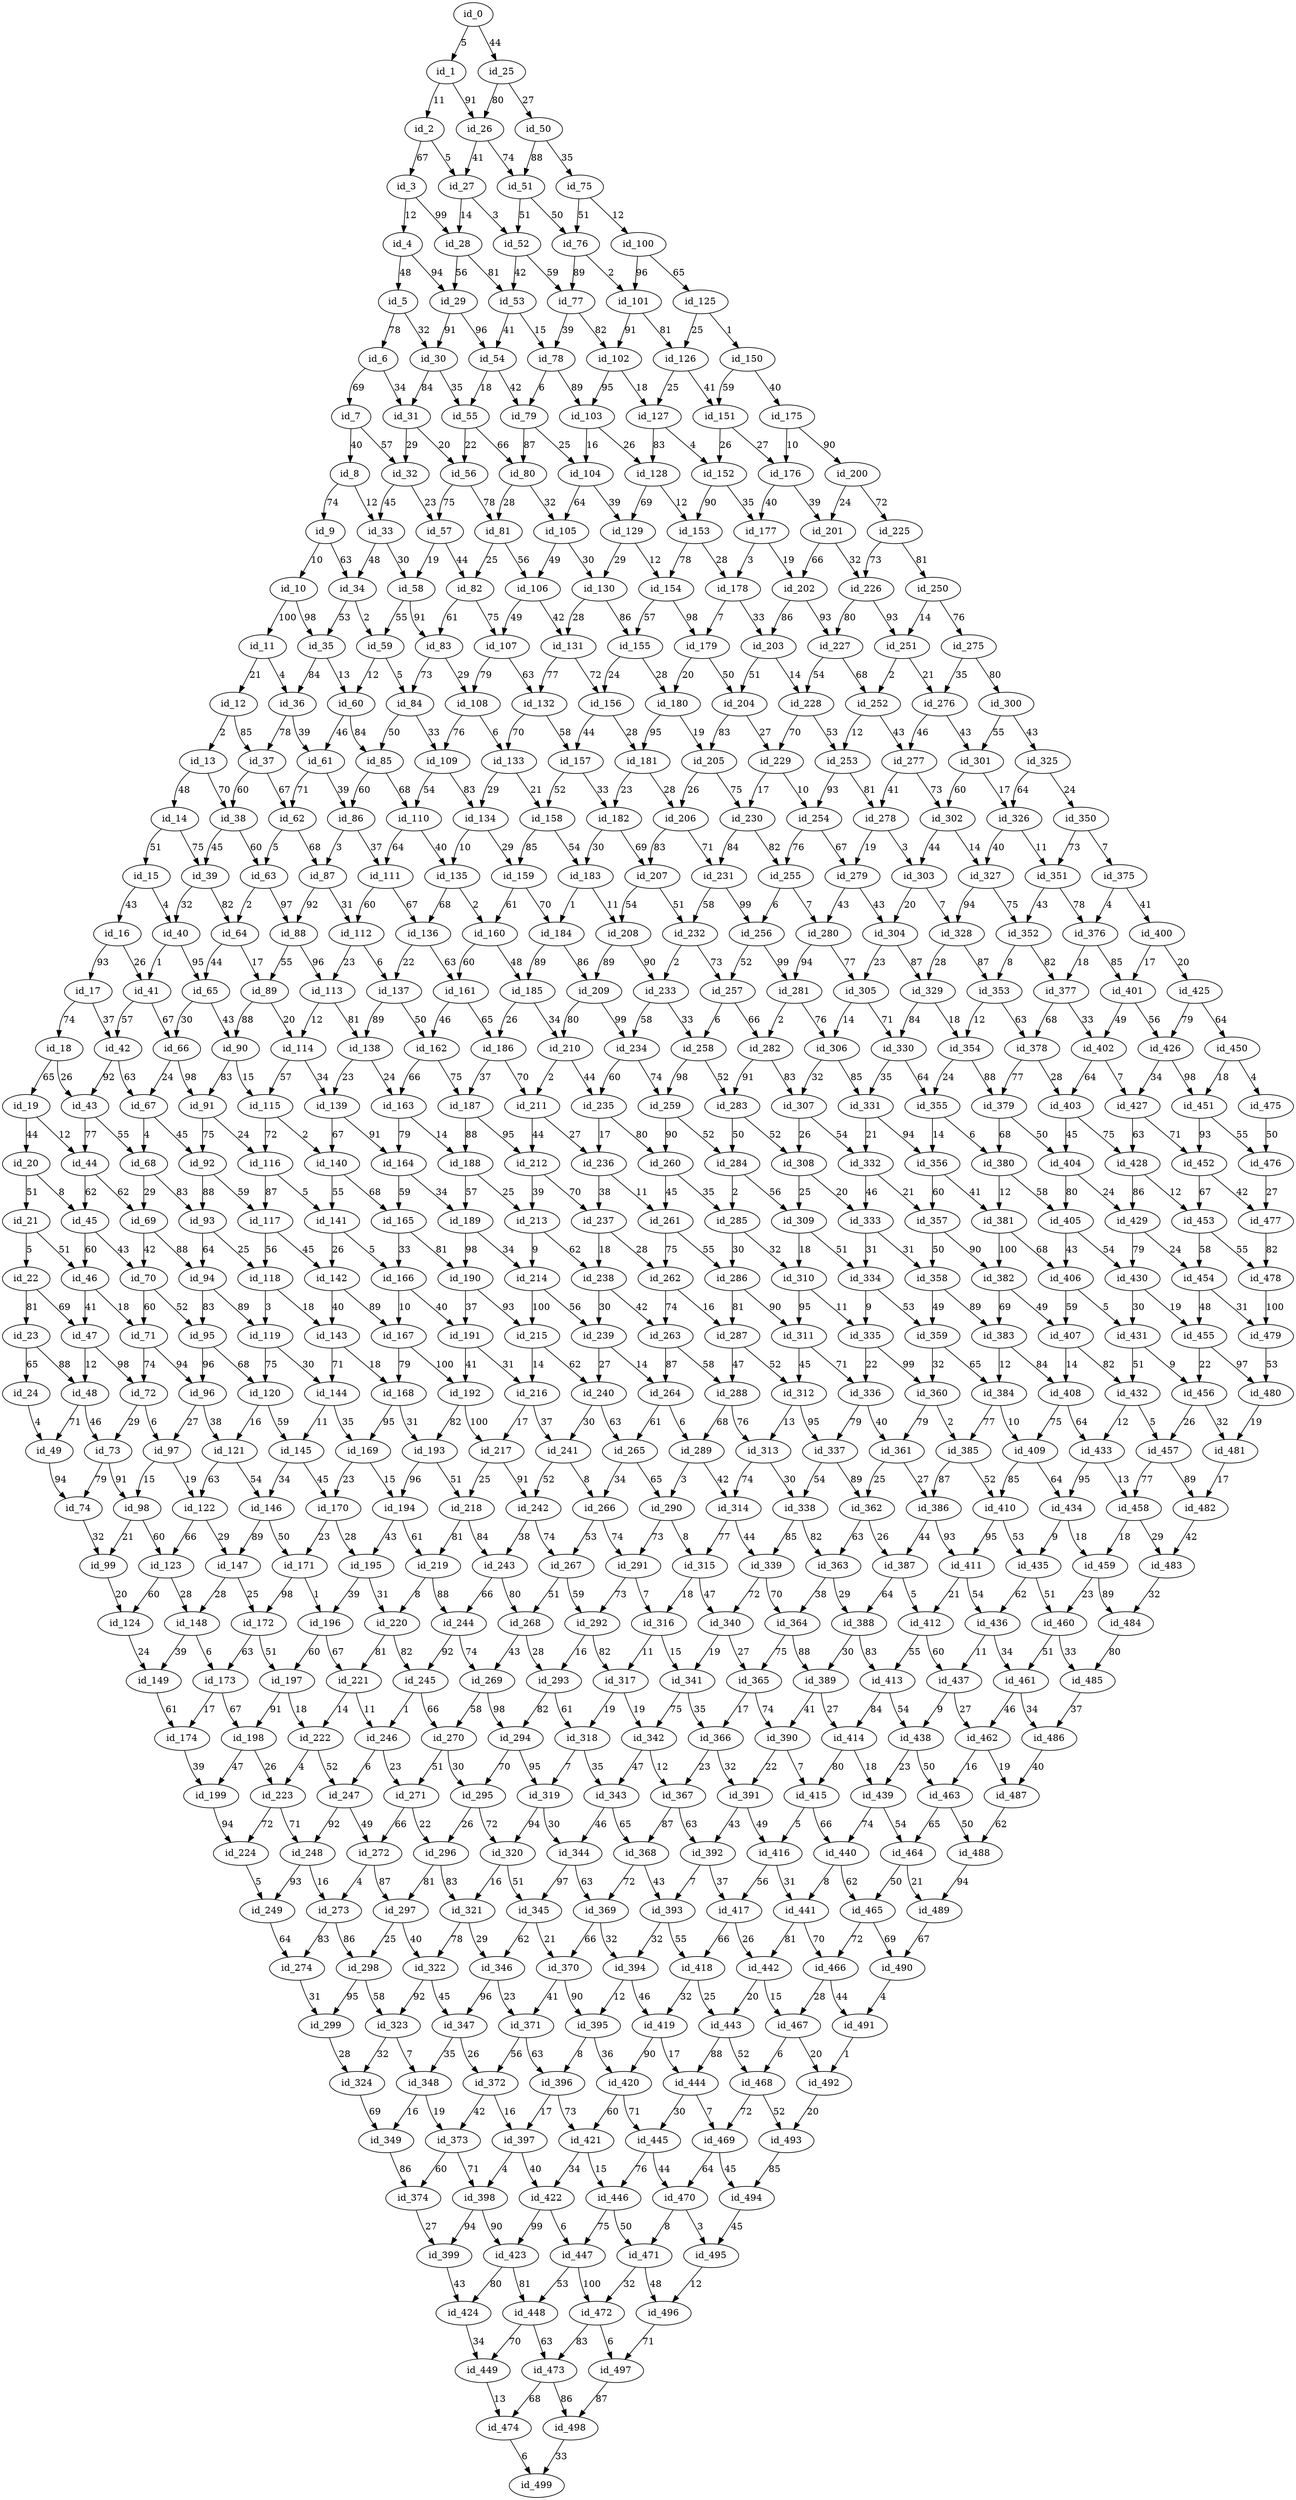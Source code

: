 digraph GR{
id_0;
id_1;
id_2;
id_3;
id_4;
id_5;
id_6;
id_7;
id_8;
id_9;
id_10;
id_11;
id_12;
id_13;
id_14;
id_15;
id_16;
id_17;
id_18;
id_19;
id_20;
id_21;
id_22;
id_23;
id_24;
id_25;
id_26;
id_27;
id_28;
id_29;
id_30;
id_31;
id_32;
id_33;
id_34;
id_35;
id_36;
id_37;
id_38;
id_39;
id_40;
id_41;
id_42;
id_43;
id_44;
id_45;
id_46;
id_47;
id_48;
id_49;
id_50;
id_51;
id_52;
id_53;
id_54;
id_55;
id_56;
id_57;
id_58;
id_59;
id_60;
id_61;
id_62;
id_63;
id_64;
id_65;
id_66;
id_67;
id_68;
id_69;
id_70;
id_71;
id_72;
id_73;
id_74;
id_75;
id_76;
id_77;
id_78;
id_79;
id_80;
id_81;
id_82;
id_83;
id_84;
id_85;
id_86;
id_87;
id_88;
id_89;
id_90;
id_91;
id_92;
id_93;
id_94;
id_95;
id_96;
id_97;
id_98;
id_99;
id_100;
id_101;
id_102;
id_103;
id_104;
id_105;
id_106;
id_107;
id_108;
id_109;
id_110;
id_111;
id_112;
id_113;
id_114;
id_115;
id_116;
id_117;
id_118;
id_119;
id_120;
id_121;
id_122;
id_123;
id_124;
id_125;
id_126;
id_127;
id_128;
id_129;
id_130;
id_131;
id_132;
id_133;
id_134;
id_135;
id_136;
id_137;
id_138;
id_139;
id_140;
id_141;
id_142;
id_143;
id_144;
id_145;
id_146;
id_147;
id_148;
id_149;
id_150;
id_151;
id_152;
id_153;
id_154;
id_155;
id_156;
id_157;
id_158;
id_159;
id_160;
id_161;
id_162;
id_163;
id_164;
id_165;
id_166;
id_167;
id_168;
id_169;
id_170;
id_171;
id_172;
id_173;
id_174;
id_175;
id_176;
id_177;
id_178;
id_179;
id_180;
id_181;
id_182;
id_183;
id_184;
id_185;
id_186;
id_187;
id_188;
id_189;
id_190;
id_191;
id_192;
id_193;
id_194;
id_195;
id_196;
id_197;
id_198;
id_199;
id_200;
id_201;
id_202;
id_203;
id_204;
id_205;
id_206;
id_207;
id_208;
id_209;
id_210;
id_211;
id_212;
id_213;
id_214;
id_215;
id_216;
id_217;
id_218;
id_219;
id_220;
id_221;
id_222;
id_223;
id_224;
id_225;
id_226;
id_227;
id_228;
id_229;
id_230;
id_231;
id_232;
id_233;
id_234;
id_235;
id_236;
id_237;
id_238;
id_239;
id_240;
id_241;
id_242;
id_243;
id_244;
id_245;
id_246;
id_247;
id_248;
id_249;
id_250;
id_251;
id_252;
id_253;
id_254;
id_255;
id_256;
id_257;
id_258;
id_259;
id_260;
id_261;
id_262;
id_263;
id_264;
id_265;
id_266;
id_267;
id_268;
id_269;
id_270;
id_271;
id_272;
id_273;
id_274;
id_275;
id_276;
id_277;
id_278;
id_279;
id_280;
id_281;
id_282;
id_283;
id_284;
id_285;
id_286;
id_287;
id_288;
id_289;
id_290;
id_291;
id_292;
id_293;
id_294;
id_295;
id_296;
id_297;
id_298;
id_299;
id_300;
id_301;
id_302;
id_303;
id_304;
id_305;
id_306;
id_307;
id_308;
id_309;
id_310;
id_311;
id_312;
id_313;
id_314;
id_315;
id_316;
id_317;
id_318;
id_319;
id_320;
id_321;
id_322;
id_323;
id_324;
id_325;
id_326;
id_327;
id_328;
id_329;
id_330;
id_331;
id_332;
id_333;
id_334;
id_335;
id_336;
id_337;
id_338;
id_339;
id_340;
id_341;
id_342;
id_343;
id_344;
id_345;
id_346;
id_347;
id_348;
id_349;
id_350;
id_351;
id_352;
id_353;
id_354;
id_355;
id_356;
id_357;
id_358;
id_359;
id_360;
id_361;
id_362;
id_363;
id_364;
id_365;
id_366;
id_367;
id_368;
id_369;
id_370;
id_371;
id_372;
id_373;
id_374;
id_375;
id_376;
id_377;
id_378;
id_379;
id_380;
id_381;
id_382;
id_383;
id_384;
id_385;
id_386;
id_387;
id_388;
id_389;
id_390;
id_391;
id_392;
id_393;
id_394;
id_395;
id_396;
id_397;
id_398;
id_399;
id_400;
id_401;
id_402;
id_403;
id_404;
id_405;
id_406;
id_407;
id_408;
id_409;
id_410;
id_411;
id_412;
id_413;
id_414;
id_415;
id_416;
id_417;
id_418;
id_419;
id_420;
id_421;
id_422;
id_423;
id_424;
id_425;
id_426;
id_427;
id_428;
id_429;
id_430;
id_431;
id_432;
id_433;
id_434;
id_435;
id_436;
id_437;
id_438;
id_439;
id_440;
id_441;
id_442;
id_443;
id_444;
id_445;
id_446;
id_447;
id_448;
id_449;
id_450;
id_451;
id_452;
id_453;
id_454;
id_455;
id_456;
id_457;
id_458;
id_459;
id_460;
id_461;
id_462;
id_463;
id_464;
id_465;
id_466;
id_467;
id_468;
id_469;
id_470;
id_471;
id_472;
id_473;
id_474;
id_475;
id_476;
id_477;
id_478;
id_479;
id_480;
id_481;
id_482;
id_483;
id_484;
id_485;
id_486;
id_487;
id_488;
id_489;
id_490;
id_491;
id_492;
id_493;
id_494;
id_495;
id_496;
id_497;
id_498;
id_499;
id_0->id_1[label=5];
id_1->id_2[label=11];
id_2->id_3[label=67];
id_3->id_4[label=12];
id_4->id_5[label=48];
id_5->id_6[label=78];
id_6->id_7[label=69];
id_7->id_8[label=40];
id_8->id_9[label=74];
id_9->id_10[label=10];
id_10->id_11[label=100];
id_11->id_12[label=21];
id_12->id_13[label=2];
id_13->id_14[label=48];
id_14->id_15[label=51];
id_15->id_16[label=43];
id_16->id_17[label=93];
id_17->id_18[label=74];
id_18->id_19[label=65];
id_19->id_20[label=44];
id_20->id_21[label=51];
id_21->id_22[label=5];
id_22->id_23[label=81];
id_23->id_24[label=65];
id_25->id_26[label=80];
id_26->id_27[label=41];
id_27->id_28[label=14];
id_28->id_29[label=56];
id_29->id_30[label=91];
id_30->id_31[label=84];
id_31->id_32[label=29];
id_32->id_33[label=45];
id_33->id_34[label=48];
id_34->id_35[label=53];
id_35->id_36[label=84];
id_36->id_37[label=78];
id_37->id_38[label=60];
id_38->id_39[label=45];
id_39->id_40[label=32];
id_40->id_41[label=1];
id_41->id_42[label=57];
id_42->id_43[label=92];
id_43->id_44[label=77];
id_44->id_45[label=62];
id_45->id_46[label=60];
id_46->id_47[label=41];
id_47->id_48[label=12];
id_48->id_49[label=71];
id_50->id_51[label=88];
id_51->id_52[label=51];
id_52->id_53[label=42];
id_53->id_54[label=41];
id_54->id_55[label=18];
id_55->id_56[label=22];
id_56->id_57[label=75];
id_57->id_58[label=19];
id_58->id_59[label=55];
id_59->id_60[label=12];
id_60->id_61[label=46];
id_61->id_62[label=71];
id_62->id_63[label=5];
id_63->id_64[label=2];
id_64->id_65[label=44];
id_65->id_66[label=30];
id_66->id_67[label=24];
id_67->id_68[label=4];
id_68->id_69[label=29];
id_69->id_70[label=42];
id_70->id_71[label=60];
id_71->id_72[label=74];
id_72->id_73[label=29];
id_73->id_74[label=79];
id_75->id_76[label=51];
id_76->id_77[label=89];
id_77->id_78[label=39];
id_78->id_79[label=6];
id_79->id_80[label=87];
id_80->id_81[label=28];
id_81->id_82[label=25];
id_82->id_83[label=61];
id_83->id_84[label=73];
id_84->id_85[label=50];
id_85->id_86[label=60];
id_86->id_87[label=3];
id_87->id_88[label=92];
id_88->id_89[label=55];
id_89->id_90[label=88];
id_90->id_91[label=83];
id_91->id_92[label=75];
id_92->id_93[label=88];
id_93->id_94[label=64];
id_94->id_95[label=83];
id_95->id_96[label=96];
id_96->id_97[label=27];
id_97->id_98[label=15];
id_98->id_99[label=21];
id_100->id_101[label=96];
id_101->id_102[label=91];
id_102->id_103[label=95];
id_103->id_104[label=16];
id_104->id_105[label=64];
id_105->id_106[label=49];
id_106->id_107[label=49];
id_107->id_108[label=79];
id_108->id_109[label=76];
id_109->id_110[label=54];
id_110->id_111[label=64];
id_111->id_112[label=60];
id_112->id_113[label=23];
id_113->id_114[label=12];
id_114->id_115[label=57];
id_115->id_116[label=72];
id_116->id_117[label=87];
id_117->id_118[label=56];
id_118->id_119[label=3];
id_119->id_120[label=75];
id_120->id_121[label=16];
id_121->id_122[label=63];
id_122->id_123[label=66];
id_123->id_124[label=60];
id_125->id_126[label=25];
id_126->id_127[label=25];
id_127->id_128[label=83];
id_128->id_129[label=69];
id_129->id_130[label=29];
id_130->id_131[label=28];
id_131->id_132[label=77];
id_132->id_133[label=70];
id_133->id_134[label=29];
id_134->id_135[label=10];
id_135->id_136[label=68];
id_136->id_137[label=22];
id_137->id_138[label=89];
id_138->id_139[label=23];
id_139->id_140[label=67];
id_140->id_141[label=55];
id_141->id_142[label=26];
id_142->id_143[label=40];
id_143->id_144[label=71];
id_144->id_145[label=11];
id_145->id_146[label=34];
id_146->id_147[label=89];
id_147->id_148[label=28];
id_148->id_149[label=39];
id_150->id_151[label=59];
id_151->id_152[label=26];
id_152->id_153[label=90];
id_153->id_154[label=78];
id_154->id_155[label=57];
id_155->id_156[label=24];
id_156->id_157[label=44];
id_157->id_158[label=52];
id_158->id_159[label=85];
id_159->id_160[label=61];
id_160->id_161[label=60];
id_161->id_162[label=46];
id_162->id_163[label=66];
id_163->id_164[label=79];
id_164->id_165[label=59];
id_165->id_166[label=33];
id_166->id_167[label=10];
id_167->id_168[label=79];
id_168->id_169[label=95];
id_169->id_170[label=23];
id_170->id_171[label=23];
id_171->id_172[label=98];
id_172->id_173[label=63];
id_173->id_174[label=17];
id_175->id_176[label=10];
id_176->id_177[label=40];
id_177->id_178[label=3];
id_178->id_179[label=7];
id_179->id_180[label=20];
id_180->id_181[label=95];
id_181->id_182[label=23];
id_182->id_183[label=30];
id_183->id_184[label=1];
id_184->id_185[label=89];
id_185->id_186[label=26];
id_186->id_187[label=37];
id_187->id_188[label=88];
id_188->id_189[label=57];
id_189->id_190[label=98];
id_190->id_191[label=37];
id_191->id_192[label=41];
id_192->id_193[label=82];
id_193->id_194[label=96];
id_194->id_195[label=43];
id_195->id_196[label=39];
id_196->id_197[label=60];
id_197->id_198[label=91];
id_198->id_199[label=47];
id_200->id_201[label=24];
id_201->id_202[label=66];
id_202->id_203[label=86];
id_203->id_204[label=51];
id_204->id_205[label=83];
id_205->id_206[label=26];
id_206->id_207[label=83];
id_207->id_208[label=54];
id_208->id_209[label=89];
id_209->id_210[label=80];
id_210->id_211[label=2];
id_211->id_212[label=44];
id_212->id_213[label=39];
id_213->id_214[label=9];
id_214->id_215[label=100];
id_215->id_216[label=14];
id_216->id_217[label=17];
id_217->id_218[label=25];
id_218->id_219[label=81];
id_219->id_220[label=8];
id_220->id_221[label=81];
id_221->id_222[label=14];
id_222->id_223[label=4];
id_223->id_224[label=72];
id_225->id_226[label=73];
id_226->id_227[label=80];
id_227->id_228[label=54];
id_228->id_229[label=70];
id_229->id_230[label=17];
id_230->id_231[label=84];
id_231->id_232[label=58];
id_232->id_233[label=2];
id_233->id_234[label=58];
id_234->id_235[label=60];
id_235->id_236[label=17];
id_236->id_237[label=38];
id_237->id_238[label=18];
id_238->id_239[label=30];
id_239->id_240[label=27];
id_240->id_241[label=30];
id_241->id_242[label=52];
id_242->id_243[label=38];
id_243->id_244[label=66];
id_244->id_245[label=92];
id_245->id_246[label=1];
id_246->id_247[label=6];
id_247->id_248[label=92];
id_248->id_249[label=93];
id_250->id_251[label=14];
id_251->id_252[label=2];
id_252->id_253[label=12];
id_253->id_254[label=93];
id_254->id_255[label=76];
id_255->id_256[label=6];
id_256->id_257[label=52];
id_257->id_258[label=6];
id_258->id_259[label=98];
id_259->id_260[label=90];
id_260->id_261[label=45];
id_261->id_262[label=75];
id_262->id_263[label=74];
id_263->id_264[label=87];
id_264->id_265[label=61];
id_265->id_266[label=34];
id_266->id_267[label=53];
id_267->id_268[label=51];
id_268->id_269[label=43];
id_269->id_270[label=58];
id_270->id_271[label=51];
id_271->id_272[label=66];
id_272->id_273[label=4];
id_273->id_274[label=83];
id_275->id_276[label=35];
id_276->id_277[label=46];
id_277->id_278[label=41];
id_278->id_279[label=19];
id_279->id_280[label=43];
id_280->id_281[label=94];
id_281->id_282[label=2];
id_282->id_283[label=91];
id_283->id_284[label=50];
id_284->id_285[label=2];
id_285->id_286[label=30];
id_286->id_287[label=81];
id_287->id_288[label=47];
id_288->id_289[label=68];
id_289->id_290[label=3];
id_290->id_291[label=73];
id_291->id_292[label=73];
id_292->id_293[label=16];
id_293->id_294[label=82];
id_294->id_295[label=70];
id_295->id_296[label=26];
id_296->id_297[label=81];
id_297->id_298[label=25];
id_298->id_299[label=95];
id_300->id_301[label=55];
id_301->id_302[label=60];
id_302->id_303[label=44];
id_303->id_304[label=20];
id_304->id_305[label=23];
id_305->id_306[label=14];
id_306->id_307[label=32];
id_307->id_308[label=26];
id_308->id_309[label=25];
id_309->id_310[label=18];
id_310->id_311[label=95];
id_311->id_312[label=45];
id_312->id_313[label=13];
id_313->id_314[label=74];
id_314->id_315[label=77];
id_315->id_316[label=18];
id_316->id_317[label=11];
id_317->id_318[label=19];
id_318->id_319[label=7];
id_319->id_320[label=94];
id_320->id_321[label=16];
id_321->id_322[label=78];
id_322->id_323[label=92];
id_323->id_324[label=32];
id_325->id_326[label=64];
id_326->id_327[label=40];
id_327->id_328[label=94];
id_328->id_329[label=28];
id_329->id_330[label=84];
id_330->id_331[label=35];
id_331->id_332[label=21];
id_332->id_333[label=46];
id_333->id_334[label=31];
id_334->id_335[label=9];
id_335->id_336[label=22];
id_336->id_337[label=79];
id_337->id_338[label=54];
id_338->id_339[label=85];
id_339->id_340[label=72];
id_340->id_341[label=19];
id_341->id_342[label=75];
id_342->id_343[label=47];
id_343->id_344[label=46];
id_344->id_345[label=97];
id_345->id_346[label=62];
id_346->id_347[label=96];
id_347->id_348[label=35];
id_348->id_349[label=16];
id_350->id_351[label=73];
id_351->id_352[label=43];
id_352->id_353[label=8];
id_353->id_354[label=12];
id_354->id_355[label=24];
id_355->id_356[label=14];
id_356->id_357[label=60];
id_357->id_358[label=50];
id_358->id_359[label=49];
id_359->id_360[label=32];
id_360->id_361[label=79];
id_361->id_362[label=25];
id_362->id_363[label=63];
id_363->id_364[label=38];
id_364->id_365[label=75];
id_365->id_366[label=17];
id_366->id_367[label=23];
id_367->id_368[label=87];
id_368->id_369[label=72];
id_369->id_370[label=66];
id_370->id_371[label=41];
id_371->id_372[label=56];
id_372->id_373[label=42];
id_373->id_374[label=60];
id_375->id_376[label=4];
id_376->id_377[label=18];
id_377->id_378[label=68];
id_378->id_379[label=77];
id_379->id_380[label=68];
id_380->id_381[label=12];
id_381->id_382[label=100];
id_382->id_383[label=69];
id_383->id_384[label=12];
id_384->id_385[label=77];
id_385->id_386[label=87];
id_386->id_387[label=44];
id_387->id_388[label=64];
id_388->id_389[label=30];
id_389->id_390[label=41];
id_390->id_391[label=22];
id_391->id_392[label=43];
id_392->id_393[label=7];
id_393->id_394[label=32];
id_394->id_395[label=12];
id_395->id_396[label=8];
id_396->id_397[label=17];
id_397->id_398[label=4];
id_398->id_399[label=94];
id_400->id_401[label=17];
id_401->id_402[label=49];
id_402->id_403[label=64];
id_403->id_404[label=45];
id_404->id_405[label=80];
id_405->id_406[label=43];
id_406->id_407[label=59];
id_407->id_408[label=14];
id_408->id_409[label=75];
id_409->id_410[label=85];
id_410->id_411[label=95];
id_411->id_412[label=21];
id_412->id_413[label=55];
id_413->id_414[label=84];
id_414->id_415[label=80];
id_415->id_416[label=5];
id_416->id_417[label=56];
id_417->id_418[label=66];
id_418->id_419[label=32];
id_419->id_420[label=90];
id_420->id_421[label=60];
id_421->id_422[label=34];
id_422->id_423[label=99];
id_423->id_424[label=80];
id_425->id_426[label=79];
id_426->id_427[label=34];
id_427->id_428[label=63];
id_428->id_429[label=86];
id_429->id_430[label=79];
id_430->id_431[label=30];
id_431->id_432[label=51];
id_432->id_433[label=12];
id_433->id_434[label=95];
id_434->id_435[label=9];
id_435->id_436[label=62];
id_436->id_437[label=11];
id_437->id_438[label=9];
id_438->id_439[label=23];
id_439->id_440[label=74];
id_440->id_441[label=8];
id_441->id_442[label=81];
id_442->id_443[label=20];
id_443->id_444[label=88];
id_444->id_445[label=30];
id_445->id_446[label=76];
id_446->id_447[label=75];
id_447->id_448[label=53];
id_448->id_449[label=70];
id_450->id_451[label=18];
id_451->id_452[label=93];
id_452->id_453[label=67];
id_453->id_454[label=58];
id_454->id_455[label=48];
id_455->id_456[label=22];
id_456->id_457[label=26];
id_457->id_458[label=77];
id_458->id_459[label=18];
id_459->id_460[label=23];
id_460->id_461[label=51];
id_461->id_462[label=46];
id_462->id_463[label=16];
id_463->id_464[label=65];
id_464->id_465[label=50];
id_465->id_466[label=72];
id_466->id_467[label=28];
id_467->id_468[label=6];
id_468->id_469[label=72];
id_469->id_470[label=64];
id_470->id_471[label=8];
id_471->id_472[label=32];
id_472->id_473[label=83];
id_473->id_474[label=68];
id_475->id_476[label=50];
id_476->id_477[label=27];
id_477->id_478[label=82];
id_478->id_479[label=100];
id_479->id_480[label=53];
id_480->id_481[label=19];
id_481->id_482[label=17];
id_482->id_483[label=42];
id_483->id_484[label=32];
id_484->id_485[label=80];
id_485->id_486[label=37];
id_486->id_487[label=40];
id_487->id_488[label=62];
id_488->id_489[label=94];
id_489->id_490[label=67];
id_490->id_491[label=4];
id_491->id_492[label=1];
id_492->id_493[label=20];
id_493->id_494[label=85];
id_494->id_495[label=45];
id_495->id_496[label=12];
id_496->id_497[label=71];
id_497->id_498[label=87];
id_498->id_499[label=33];
id_0->id_25[label=44];
id_1->id_26[label=91];
id_2->id_27[label=5];
id_3->id_28[label=99];
id_4->id_29[label=94];
id_5->id_30[label=32];
id_6->id_31[label=34];
id_7->id_32[label=57];
id_8->id_33[label=12];
id_9->id_34[label=63];
id_10->id_35[label=98];
id_11->id_36[label=4];
id_12->id_37[label=85];
id_13->id_38[label=70];
id_14->id_39[label=75];
id_15->id_40[label=4];
id_16->id_41[label=26];
id_17->id_42[label=37];
id_18->id_43[label=26];
id_19->id_44[label=12];
id_20->id_45[label=8];
id_21->id_46[label=51];
id_22->id_47[label=69];
id_23->id_48[label=88];
id_24->id_49[label=4];
id_25->id_50[label=27];
id_26->id_51[label=74];
id_27->id_52[label=3];
id_28->id_53[label=81];
id_29->id_54[label=96];
id_30->id_55[label=35];
id_31->id_56[label=20];
id_32->id_57[label=23];
id_33->id_58[label=30];
id_34->id_59[label=2];
id_35->id_60[label=13];
id_36->id_61[label=39];
id_37->id_62[label=67];
id_38->id_63[label=60];
id_39->id_64[label=82];
id_40->id_65[label=95];
id_41->id_66[label=67];
id_42->id_67[label=63];
id_43->id_68[label=55];
id_44->id_69[label=62];
id_45->id_70[label=43];
id_46->id_71[label=18];
id_47->id_72[label=98];
id_48->id_73[label=46];
id_49->id_74[label=94];
id_50->id_75[label=35];
id_51->id_76[label=50];
id_52->id_77[label=59];
id_53->id_78[label=15];
id_54->id_79[label=42];
id_55->id_80[label=66];
id_56->id_81[label=78];
id_57->id_82[label=44];
id_58->id_83[label=91];
id_59->id_84[label=5];
id_60->id_85[label=84];
id_61->id_86[label=39];
id_62->id_87[label=68];
id_63->id_88[label=97];
id_64->id_89[label=17];
id_65->id_90[label=43];
id_66->id_91[label=98];
id_67->id_92[label=45];
id_68->id_93[label=83];
id_69->id_94[label=88];
id_70->id_95[label=52];
id_71->id_96[label=94];
id_72->id_97[label=6];
id_73->id_98[label=91];
id_74->id_99[label=32];
id_75->id_100[label=12];
id_76->id_101[label=2];
id_77->id_102[label=82];
id_78->id_103[label=89];
id_79->id_104[label=25];
id_80->id_105[label=32];
id_81->id_106[label=56];
id_82->id_107[label=75];
id_83->id_108[label=29];
id_84->id_109[label=33];
id_85->id_110[label=68];
id_86->id_111[label=37];
id_87->id_112[label=31];
id_88->id_113[label=96];
id_89->id_114[label=20];
id_90->id_115[label=15];
id_91->id_116[label=24];
id_92->id_117[label=59];
id_93->id_118[label=25];
id_94->id_119[label=89];
id_95->id_120[label=68];
id_96->id_121[label=38];
id_97->id_122[label=19];
id_98->id_123[label=60];
id_99->id_124[label=20];
id_100->id_125[label=65];
id_101->id_126[label=81];
id_102->id_127[label=18];
id_103->id_128[label=26];
id_104->id_129[label=39];
id_105->id_130[label=30];
id_106->id_131[label=42];
id_107->id_132[label=63];
id_108->id_133[label=6];
id_109->id_134[label=83];
id_110->id_135[label=40];
id_111->id_136[label=67];
id_112->id_137[label=6];
id_113->id_138[label=81];
id_114->id_139[label=34];
id_115->id_140[label=2];
id_116->id_141[label=5];
id_117->id_142[label=45];
id_118->id_143[label=18];
id_119->id_144[label=30];
id_120->id_145[label=59];
id_121->id_146[label=54];
id_122->id_147[label=29];
id_123->id_148[label=28];
id_124->id_149[label=24];
id_125->id_150[label=1];
id_126->id_151[label=41];
id_127->id_152[label=4];
id_128->id_153[label=12];
id_129->id_154[label=12];
id_130->id_155[label=86];
id_131->id_156[label=72];
id_132->id_157[label=58];
id_133->id_158[label=21];
id_134->id_159[label=29];
id_135->id_160[label=2];
id_136->id_161[label=63];
id_137->id_162[label=50];
id_138->id_163[label=24];
id_139->id_164[label=91];
id_140->id_165[label=68];
id_141->id_166[label=5];
id_142->id_167[label=89];
id_143->id_168[label=18];
id_144->id_169[label=35];
id_145->id_170[label=45];
id_146->id_171[label=50];
id_147->id_172[label=25];
id_148->id_173[label=6];
id_149->id_174[label=61];
id_150->id_175[label=40];
id_151->id_176[label=27];
id_152->id_177[label=35];
id_153->id_178[label=28];
id_154->id_179[label=98];
id_155->id_180[label=28];
id_156->id_181[label=28];
id_157->id_182[label=33];
id_158->id_183[label=54];
id_159->id_184[label=70];
id_160->id_185[label=48];
id_161->id_186[label=65];
id_162->id_187[label=75];
id_163->id_188[label=14];
id_164->id_189[label=34];
id_165->id_190[label=81];
id_166->id_191[label=40];
id_167->id_192[label=100];
id_168->id_193[label=31];
id_169->id_194[label=15];
id_170->id_195[label=28];
id_171->id_196[label=1];
id_172->id_197[label=51];
id_173->id_198[label=67];
id_174->id_199[label=39];
id_175->id_200[label=90];
id_176->id_201[label=39];
id_177->id_202[label=19];
id_178->id_203[label=33];
id_179->id_204[label=50];
id_180->id_205[label=19];
id_181->id_206[label=28];
id_182->id_207[label=69];
id_183->id_208[label=11];
id_184->id_209[label=86];
id_185->id_210[label=34];
id_186->id_211[label=70];
id_187->id_212[label=95];
id_188->id_213[label=25];
id_189->id_214[label=34];
id_190->id_215[label=93];
id_191->id_216[label=31];
id_192->id_217[label=100];
id_193->id_218[label=51];
id_194->id_219[label=61];
id_195->id_220[label=31];
id_196->id_221[label=67];
id_197->id_222[label=18];
id_198->id_223[label=26];
id_199->id_224[label=94];
id_200->id_225[label=72];
id_201->id_226[label=32];
id_202->id_227[label=93];
id_203->id_228[label=14];
id_204->id_229[label=27];
id_205->id_230[label=75];
id_206->id_231[label=71];
id_207->id_232[label=51];
id_208->id_233[label=90];
id_209->id_234[label=99];
id_210->id_235[label=44];
id_211->id_236[label=27];
id_212->id_237[label=70];
id_213->id_238[label=62];
id_214->id_239[label=56];
id_215->id_240[label=62];
id_216->id_241[label=37];
id_217->id_242[label=91];
id_218->id_243[label=84];
id_219->id_244[label=88];
id_220->id_245[label=82];
id_221->id_246[label=11];
id_222->id_247[label=52];
id_223->id_248[label=71];
id_224->id_249[label=5];
id_225->id_250[label=81];
id_226->id_251[label=93];
id_227->id_252[label=68];
id_228->id_253[label=53];
id_229->id_254[label=10];
id_230->id_255[label=82];
id_231->id_256[label=99];
id_232->id_257[label=73];
id_233->id_258[label=33];
id_234->id_259[label=74];
id_235->id_260[label=80];
id_236->id_261[label=11];
id_237->id_262[label=28];
id_238->id_263[label=42];
id_239->id_264[label=14];
id_240->id_265[label=63];
id_241->id_266[label=8];
id_242->id_267[label=74];
id_243->id_268[label=80];
id_244->id_269[label=74];
id_245->id_270[label=66];
id_246->id_271[label=23];
id_247->id_272[label=49];
id_248->id_273[label=16];
id_249->id_274[label=64];
id_250->id_275[label=76];
id_251->id_276[label=21];
id_252->id_277[label=43];
id_253->id_278[label=81];
id_254->id_279[label=67];
id_255->id_280[label=7];
id_256->id_281[label=99];
id_257->id_282[label=66];
id_258->id_283[label=52];
id_259->id_284[label=52];
id_260->id_285[label=35];
id_261->id_286[label=55];
id_262->id_287[label=16];
id_263->id_288[label=58];
id_264->id_289[label=6];
id_265->id_290[label=65];
id_266->id_291[label=74];
id_267->id_292[label=59];
id_268->id_293[label=28];
id_269->id_294[label=98];
id_270->id_295[label=30];
id_271->id_296[label=22];
id_272->id_297[label=87];
id_273->id_298[label=86];
id_274->id_299[label=31];
id_275->id_300[label=80];
id_276->id_301[label=43];
id_277->id_302[label=73];
id_278->id_303[label=3];
id_279->id_304[label=43];
id_280->id_305[label=77];
id_281->id_306[label=76];
id_282->id_307[label=83];
id_283->id_308[label=52];
id_284->id_309[label=56];
id_285->id_310[label=32];
id_286->id_311[label=90];
id_287->id_312[label=52];
id_288->id_313[label=76];
id_289->id_314[label=42];
id_290->id_315[label=8];
id_291->id_316[label=7];
id_292->id_317[label=82];
id_293->id_318[label=61];
id_294->id_319[label=95];
id_295->id_320[label=72];
id_296->id_321[label=83];
id_297->id_322[label=40];
id_298->id_323[label=58];
id_299->id_324[label=28];
id_300->id_325[label=43];
id_301->id_326[label=17];
id_302->id_327[label=14];
id_303->id_328[label=7];
id_304->id_329[label=87];
id_305->id_330[label=71];
id_306->id_331[label=85];
id_307->id_332[label=54];
id_308->id_333[label=20];
id_309->id_334[label=51];
id_310->id_335[label=11];
id_311->id_336[label=71];
id_312->id_337[label=95];
id_313->id_338[label=30];
id_314->id_339[label=44];
id_315->id_340[label=47];
id_316->id_341[label=15];
id_317->id_342[label=19];
id_318->id_343[label=35];
id_319->id_344[label=30];
id_320->id_345[label=51];
id_321->id_346[label=29];
id_322->id_347[label=45];
id_323->id_348[label=7];
id_324->id_349[label=69];
id_325->id_350[label=24];
id_326->id_351[label=11];
id_327->id_352[label=75];
id_328->id_353[label=87];
id_329->id_354[label=18];
id_330->id_355[label=64];
id_331->id_356[label=94];
id_332->id_357[label=21];
id_333->id_358[label=31];
id_334->id_359[label=53];
id_335->id_360[label=99];
id_336->id_361[label=40];
id_337->id_362[label=89];
id_338->id_363[label=82];
id_339->id_364[label=70];
id_340->id_365[label=27];
id_341->id_366[label=35];
id_342->id_367[label=12];
id_343->id_368[label=65];
id_344->id_369[label=63];
id_345->id_370[label=21];
id_346->id_371[label=23];
id_347->id_372[label=26];
id_348->id_373[label=19];
id_349->id_374[label=86];
id_350->id_375[label=7];
id_351->id_376[label=78];
id_352->id_377[label=82];
id_353->id_378[label=63];
id_354->id_379[label=88];
id_355->id_380[label=6];
id_356->id_381[label=41];
id_357->id_382[label=90];
id_358->id_383[label=89];
id_359->id_384[label=65];
id_360->id_385[label=2];
id_361->id_386[label=27];
id_362->id_387[label=26];
id_363->id_388[label=29];
id_364->id_389[label=88];
id_365->id_390[label=74];
id_366->id_391[label=32];
id_367->id_392[label=63];
id_368->id_393[label=43];
id_369->id_394[label=32];
id_370->id_395[label=90];
id_371->id_396[label=63];
id_372->id_397[label=16];
id_373->id_398[label=71];
id_374->id_399[label=27];
id_375->id_400[label=41];
id_376->id_401[label=85];
id_377->id_402[label=33];
id_378->id_403[label=28];
id_379->id_404[label=50];
id_380->id_405[label=58];
id_381->id_406[label=68];
id_382->id_407[label=49];
id_383->id_408[label=84];
id_384->id_409[label=10];
id_385->id_410[label=52];
id_386->id_411[label=93];
id_387->id_412[label=5];
id_388->id_413[label=83];
id_389->id_414[label=27];
id_390->id_415[label=7];
id_391->id_416[label=49];
id_392->id_417[label=37];
id_393->id_418[label=55];
id_394->id_419[label=46];
id_395->id_420[label=36];
id_396->id_421[label=73];
id_397->id_422[label=40];
id_398->id_423[label=90];
id_399->id_424[label=43];
id_400->id_425[label=20];
id_401->id_426[label=56];
id_402->id_427[label=7];
id_403->id_428[label=75];
id_404->id_429[label=24];
id_405->id_430[label=54];
id_406->id_431[label=5];
id_407->id_432[label=82];
id_408->id_433[label=64];
id_409->id_434[label=64];
id_410->id_435[label=53];
id_411->id_436[label=54];
id_412->id_437[label=60];
id_413->id_438[label=54];
id_414->id_439[label=18];
id_415->id_440[label=66];
id_416->id_441[label=31];
id_417->id_442[label=26];
id_418->id_443[label=25];
id_419->id_444[label=17];
id_420->id_445[label=71];
id_421->id_446[label=15];
id_422->id_447[label=6];
id_423->id_448[label=81];
id_424->id_449[label=34];
id_425->id_450[label=64];
id_426->id_451[label=98];
id_427->id_452[label=71];
id_428->id_453[label=12];
id_429->id_454[label=24];
id_430->id_455[label=19];
id_431->id_456[label=9];
id_432->id_457[label=5];
id_433->id_458[label=13];
id_434->id_459[label=18];
id_435->id_460[label=51];
id_436->id_461[label=34];
id_437->id_462[label=27];
id_438->id_463[label=50];
id_439->id_464[label=54];
id_440->id_465[label=62];
id_441->id_466[label=70];
id_442->id_467[label=15];
id_443->id_468[label=52];
id_444->id_469[label=7];
id_445->id_470[label=44];
id_446->id_471[label=50];
id_447->id_472[label=100];
id_448->id_473[label=63];
id_449->id_474[label=13];
id_450->id_475[label=4];
id_451->id_476[label=55];
id_452->id_477[label=42];
id_453->id_478[label=55];
id_454->id_479[label=31];
id_455->id_480[label=97];
id_456->id_481[label=32];
id_457->id_482[label=89];
id_458->id_483[label=29];
id_459->id_484[label=89];
id_460->id_485[label=33];
id_461->id_486[label=34];
id_462->id_487[label=19];
id_463->id_488[label=50];
id_464->id_489[label=21];
id_465->id_490[label=69];
id_466->id_491[label=44];
id_467->id_492[label=20];
id_468->id_493[label=52];
id_469->id_494[label=45];
id_470->id_495[label=3];
id_471->id_496[label=48];
id_472->id_497[label=6];
id_473->id_498[label=86];
id_474->id_499[label=6];
}